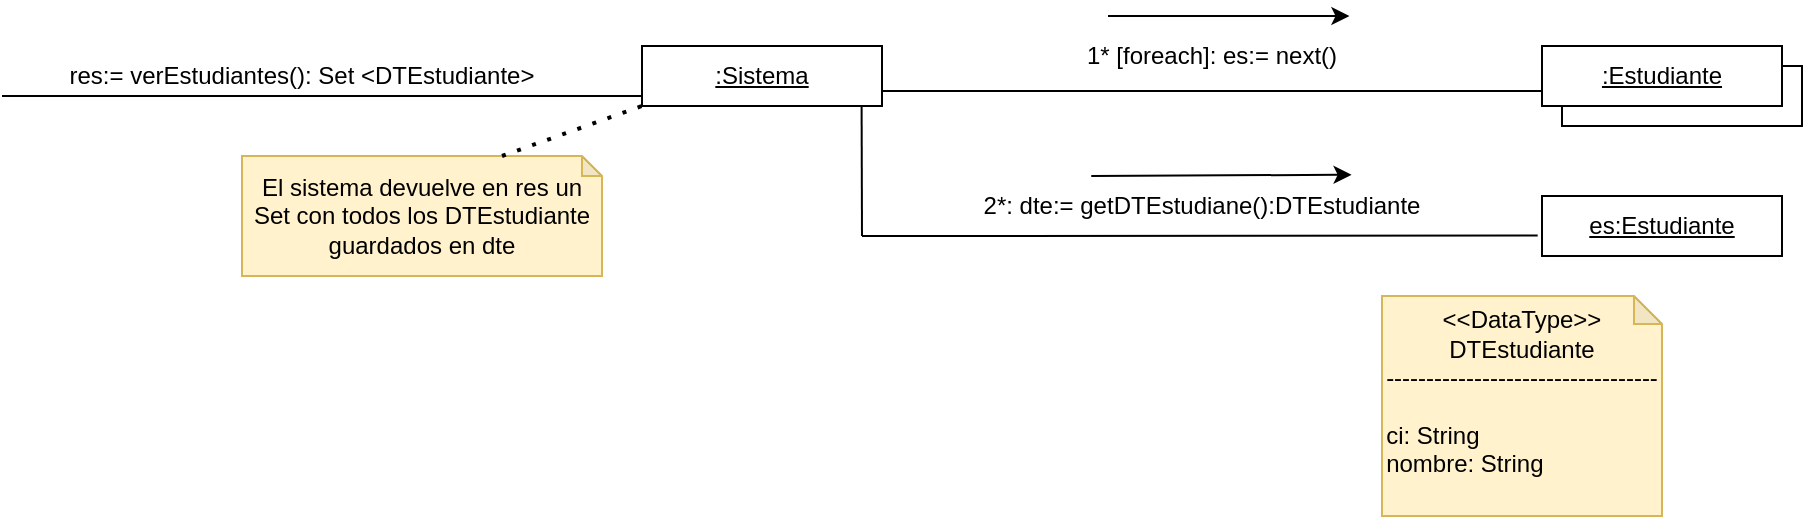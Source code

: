 <mxfile version="21.2.8" type="device">
  <diagram name="Página-1" id="oUnrrF5QUuxhHjYgOuA4">
    <mxGraphModel dx="2245" dy="820" grid="1" gridSize="10" guides="1" tooltips="1" connect="1" arrows="1" fold="1" page="1" pageScale="1" pageWidth="827" pageHeight="1169" math="0" shadow="0">
      <root>
        <mxCell id="0" />
        <mxCell id="1" parent="0" />
        <mxCell id="jKpdwoPJaRp0ngKXf8Cb-16" value="" style="rounded=0;whiteSpace=wrap;html=1;" parent="1" vertex="1">
          <mxGeometry x="580" y="375" width="120" height="30" as="geometry" />
        </mxCell>
        <mxCell id="jKpdwoPJaRp0ngKXf8Cb-17" value="&lt;u&gt;:Estudiante&lt;br&gt;&lt;/u&gt;" style="rounded=0;whiteSpace=wrap;html=1;" parent="1" vertex="1">
          <mxGeometry x="570" y="365" width="120" height="30" as="geometry" />
        </mxCell>
        <mxCell id="jKpdwoPJaRp0ngKXf8Cb-18" value="&lt;u&gt;:Sistema&lt;/u&gt;" style="rounded=0;whiteSpace=wrap;html=1;" parent="1" vertex="1">
          <mxGeometry x="120" y="365" width="120" height="30" as="geometry" />
        </mxCell>
        <mxCell id="jKpdwoPJaRp0ngKXf8Cb-19" value="" style="endArrow=none;html=1;rounded=0;exitX=0;exitY=1;exitDx=0;exitDy=0;" parent="1" source="jKpdwoPJaRp0ngKXf8Cb-20" edge="1">
          <mxGeometry width="50" height="50" relative="1" as="geometry">
            <mxPoint x="-200" y="394.5" as="sourcePoint" />
            <mxPoint x="120" y="390" as="targetPoint" />
          </mxGeometry>
        </mxCell>
        <mxCell id="jKpdwoPJaRp0ngKXf8Cb-20" value="res:= verEstudiantes(): Set &amp;lt;DTEstudiante&amp;gt;" style="text;html=1;strokeColor=none;fillColor=none;align=center;verticalAlign=middle;whiteSpace=wrap;rounded=0;" parent="1" vertex="1">
          <mxGeometry x="-200" y="370" width="300" height="20" as="geometry" />
        </mxCell>
        <mxCell id="jKpdwoPJaRp0ngKXf8Cb-21" value="" style="endArrow=none;html=1;rounded=0;exitX=1;exitY=0.75;exitDx=0;exitDy=0;entryX=0;entryY=0.75;entryDx=0;entryDy=0;" parent="1" source="jKpdwoPJaRp0ngKXf8Cb-18" target="jKpdwoPJaRp0ngKXf8Cb-17" edge="1">
          <mxGeometry width="50" height="50" relative="1" as="geometry">
            <mxPoint x="430" y="600" as="sourcePoint" />
            <mxPoint x="480" y="550" as="targetPoint" />
          </mxGeometry>
        </mxCell>
        <mxCell id="jKpdwoPJaRp0ngKXf8Cb-22" value="1* [foreach]: es:= next()" style="text;html=1;strokeColor=none;fillColor=none;align=center;verticalAlign=middle;whiteSpace=wrap;rounded=0;" parent="1" vertex="1">
          <mxGeometry x="240" y="350" width="330" height="40" as="geometry" />
        </mxCell>
        <mxCell id="jKpdwoPJaRp0ngKXf8Cb-23" value="&lt;u&gt;es:Estudiante&lt;/u&gt;" style="rounded=0;whiteSpace=wrap;html=1;" parent="1" vertex="1">
          <mxGeometry x="570" y="440" width="120" height="30" as="geometry" />
        </mxCell>
        <mxCell id="jKpdwoPJaRp0ngKXf8Cb-25" value="" style="endArrow=none;html=1;rounded=0;entryX=-0.018;entryY=0.66;entryDx=0;entryDy=0;entryPerimeter=0;" parent="1" target="jKpdwoPJaRp0ngKXf8Cb-23" edge="1">
          <mxGeometry width="50" height="50" relative="1" as="geometry">
            <mxPoint x="230" y="460" as="sourcePoint" />
            <mxPoint x="460" y="340" as="targetPoint" />
          </mxGeometry>
        </mxCell>
        <mxCell id="jKpdwoPJaRp0ngKXf8Cb-26" value="" style="endArrow=none;html=1;rounded=0;exitX=0.915;exitY=1;exitDx=0;exitDy=0;exitPerimeter=0;" parent="1" source="jKpdwoPJaRp0ngKXf8Cb-18" edge="1">
          <mxGeometry width="50" height="50" relative="1" as="geometry">
            <mxPoint x="230" y="400" as="sourcePoint" />
            <mxPoint x="230" y="460" as="targetPoint" />
          </mxGeometry>
        </mxCell>
        <mxCell id="jKpdwoPJaRp0ngKXf8Cb-27" value="El sistema devuelve en res un Set con todos los DTEstudiante guardados en dte" style="shape=note;whiteSpace=wrap;html=1;backgroundOutline=1;darkOpacity=0.05;size=10;fillColor=#fff2cc;strokeColor=#d6b656;" parent="1" vertex="1">
          <mxGeometry x="-80" y="420" width="180" height="60" as="geometry" />
        </mxCell>
        <mxCell id="jKpdwoPJaRp0ngKXf8Cb-28" value="" style="endArrow=none;dashed=1;html=1;dashPattern=1 3;strokeWidth=2;rounded=0;exitX=0;exitY=0;exitDx=130;exitDy=0;exitPerimeter=0;entryX=0;entryY=1;entryDx=0;entryDy=0;" parent="1" source="jKpdwoPJaRp0ngKXf8Cb-27" target="jKpdwoPJaRp0ngKXf8Cb-18" edge="1">
          <mxGeometry width="50" height="50" relative="1" as="geometry">
            <mxPoint x="240" y="430" as="sourcePoint" />
            <mxPoint x="290" y="380" as="targetPoint" />
          </mxGeometry>
        </mxCell>
        <mxCell id="jKpdwoPJaRp0ngKXf8Cb-29" value="2*: dte:= getDTEstudiane():DTEstudiante" style="text;html=1;strokeColor=none;fillColor=none;align=center;verticalAlign=middle;whiteSpace=wrap;rounded=0;" parent="1" vertex="1">
          <mxGeometry x="230" y="430" width="340" height="30" as="geometry" />
        </mxCell>
        <mxCell id="KldV7xvKtqb7RMdxpAQ--13" value="" style="endArrow=classic;html=1;rounded=0;entryX=0.72;entryY=-0.021;entryDx=0;entryDy=0;entryPerimeter=0;" parent="1" target="jKpdwoPJaRp0ngKXf8Cb-29" edge="1">
          <mxGeometry width="50" height="50" relative="1" as="geometry">
            <mxPoint x="344.64" y="430" as="sourcePoint" />
            <mxPoint x="465.36" y="430" as="targetPoint" />
          </mxGeometry>
        </mxCell>
        <mxCell id="KldV7xvKtqb7RMdxpAQ--14" value="" style="endArrow=classic;html=1;rounded=0;entryX=0.691;entryY=0.014;entryDx=0;entryDy=0;entryPerimeter=0;" parent="1" edge="1">
          <mxGeometry width="50" height="50" relative="1" as="geometry">
            <mxPoint x="353" y="350" as="sourcePoint" />
            <mxPoint x="473.72" y="350" as="targetPoint" />
          </mxGeometry>
        </mxCell>
        <mxCell id="N7OApIPz9vmQ0aFXefZd-1" value="&amp;lt;&amp;lt;DataType&amp;gt;&amp;gt;&lt;br&gt;DTEstudiante&lt;br&gt;----------------------------------&lt;br&gt;&lt;br&gt;&lt;div style=&quot;text-align: left;&quot;&gt;&lt;span style=&quot;background-color: initial;&quot;&gt;ci: String&lt;/span&gt;&lt;/div&gt;&lt;div style=&quot;text-align: left;&quot;&gt;&lt;span style=&quot;background-color: initial;&quot;&gt;nombre: String&lt;/span&gt;&lt;/div&gt;&lt;div style=&quot;text-align: left;&quot;&gt;&lt;br&gt;&lt;/div&gt;" style="shape=note;whiteSpace=wrap;html=1;backgroundOutline=1;darkOpacity=0.05;size=14;fillColor=#fff2cc;strokeColor=#d6b656;" parent="1" vertex="1">
          <mxGeometry x="490" y="490" width="140" height="110" as="geometry" />
        </mxCell>
      </root>
    </mxGraphModel>
  </diagram>
</mxfile>
